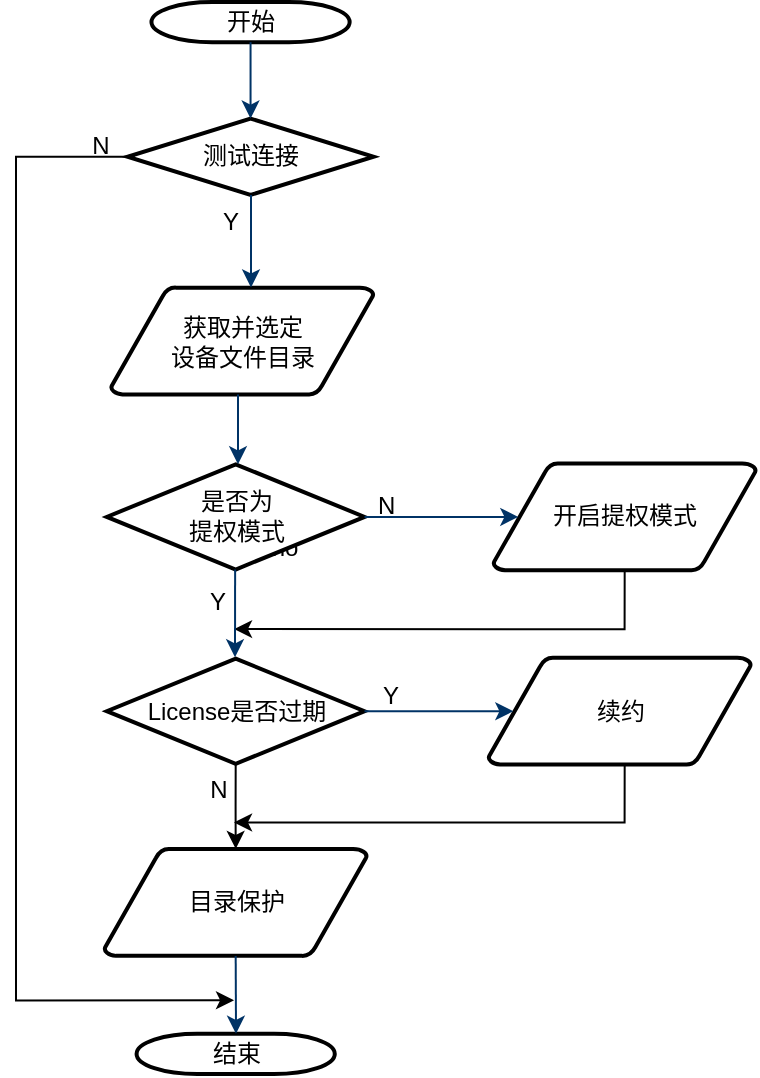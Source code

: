 <mxfile version="13.8.0" type="github">
  <diagram id="6a731a19-8d31-9384-78a2-239565b7b9f0" name="Page-1">
    <mxGraphModel dx="2014" dy="941" grid="0" gridSize="10" guides="1" tooltips="1" connect="1" arrows="1" fold="1" page="1" pageScale="1" pageWidth="413" pageHeight="583" background="#ffffff" math="0" shadow="0">
      <root>
        <mxCell id="0" />
        <mxCell id="1" parent="0" />
        <mxCell id="5Pun43XqyjxGOMB9m64_-78" value="" style="group" vertex="1" connectable="0" parent="1">
          <mxGeometry x="21" y="21" width="370" height="536" as="geometry" />
        </mxCell>
        <mxCell id="5Pun43XqyjxGOMB9m64_-77" value="" style="group" vertex="1" connectable="0" parent="5Pun43XqyjxGOMB9m64_-78">
          <mxGeometry width="370" height="536" as="geometry" />
        </mxCell>
        <mxCell id="5Pun43XqyjxGOMB9m64_-76" value="" style="group" vertex="1" connectable="0" parent="5Pun43XqyjxGOMB9m64_-77">
          <mxGeometry width="370" height="536" as="geometry" />
        </mxCell>
        <mxCell id="5Pun43XqyjxGOMB9m64_-75" value="" style="group" vertex="1" connectable="0" parent="5Pun43XqyjxGOMB9m64_-76">
          <mxGeometry width="370" height="536" as="geometry" />
        </mxCell>
        <mxCell id="2" value="开始" style="shape=mxgraph.flowchart.terminator;strokeWidth=2;gradientColor=none;gradientDirection=north;fontStyle=0;html=1;" parent="5Pun43XqyjxGOMB9m64_-75" vertex="1">
          <mxGeometry x="67.723" width="99.107" height="20.1" as="geometry" />
        </mxCell>
        <mxCell id="4" value="获取并选定&lt;br&gt;设备文件目录" style="shape=mxgraph.flowchart.data;strokeWidth=2;gradientColor=none;gradientDirection=north;fontStyle=0;html=1;" parent="5Pun43XqyjxGOMB9m64_-75" vertex="1">
          <mxGeometry x="47.489" y="142.71" width="131.317" height="53.6" as="geometry" />
        </mxCell>
        <mxCell id="5Pun43XqyjxGOMB9m64_-68" style="edgeStyle=orthogonalEdgeStyle;rounded=0;orthogonalLoop=1;jettySize=auto;html=1;exitX=0;exitY=0.5;exitDx=0;exitDy=0;exitPerimeter=0;" edge="1" parent="5Pun43XqyjxGOMB9m64_-75" source="6">
          <mxGeometry relative="1" as="geometry">
            <mxPoint x="109.018" y="499.15" as="targetPoint" />
            <Array as="points">
              <mxPoint y="77.72" />
            </Array>
          </mxGeometry>
        </mxCell>
        <mxCell id="6" value="测试连接" style="shape=mxgraph.flowchart.decision;strokeWidth=2;gradientColor=none;gradientDirection=north;fontStyle=0;html=1;" parent="5Pun43XqyjxGOMB9m64_-75" vertex="1">
          <mxGeometry x="55.748" y="58.29" width="123.058" height="38.19" as="geometry" />
        </mxCell>
        <mxCell id="9" style="entryX=0.5;entryY=0;entryPerimeter=0;fontStyle=1;strokeColor=#003366;strokeWidth=1;html=1;exitX=0.5;exitY=1;exitDx=0;exitDy=0;exitPerimeter=0;" parent="5Pun43XqyjxGOMB9m64_-75" source="2" target="6" edge="1">
          <mxGeometry relative="1" as="geometry">
            <mxPoint x="117.277" y="36.85" as="sourcePoint" />
          </mxGeometry>
        </mxCell>
        <mxCell id="11" value="Y" style="text;fontStyle=0;html=1;strokeColor=none;gradientColor=none;fillColor=none;strokeWidth=2;" parent="5Pun43XqyjxGOMB9m64_-75" vertex="1">
          <mxGeometry x="94.565" y="286.09" width="12.388" height="17.42" as="geometry" />
        </mxCell>
        <mxCell id="12" value="" style="edgeStyle=elbowEdgeStyle;elbow=horizontal;fontColor=#001933;fontStyle=1;strokeColor=#003366;strokeWidth=1;html=1;" parent="5Pun43XqyjxGOMB9m64_-75" source="6" target="4" edge="1">
          <mxGeometry x="-147.009" y="-40.2" width="82.589" height="67" as="geometry">
            <mxPoint x="-147.009" y="26.8" as="sourcePoint" />
            <mxPoint x="-64.42" y="-40.2" as="targetPoint" />
          </mxGeometry>
        </mxCell>
        <mxCell id="14" value="no" style="text;fontStyle=0;html=1;strokeColor=none;gradientColor=none;fillColor=none;strokeWidth=2;align=center;" parent="5Pun43XqyjxGOMB9m64_-75" vertex="1">
          <mxGeometry x="117.277" y="259.29" width="33.036" height="17.42" as="geometry" />
        </mxCell>
        <mxCell id="24" value="是否为&lt;br&gt;提权模式" style="shape=mxgraph.flowchart.decision;strokeWidth=2;gradientColor=none;gradientDirection=north;fontStyle=0;html=1;" parent="5Pun43XqyjxGOMB9m64_-75" vertex="1">
          <mxGeometry x="45.424" y="231.15" width="128.839" height="52.595" as="geometry" />
        </mxCell>
        <mxCell id="5Pun43XqyjxGOMB9m64_-55" value="" style="edgeStyle=elbowEdgeStyle;elbow=horizontal;fontStyle=1;strokeColor=#003366;strokeWidth=1;html=1;" edge="1" parent="5Pun43XqyjxGOMB9m64_-75" source="4" target="24">
          <mxGeometry x="-147.009" y="-40.2" width="82.589" height="67" as="geometry">
            <mxPoint x="115.34" y="196.31" as="sourcePoint" />
            <mxPoint x="115.34" y="388.6" as="targetPoint" />
          </mxGeometry>
        </mxCell>
        <mxCell id="5Pun43XqyjxGOMB9m64_-70" style="edgeStyle=orthogonalEdgeStyle;rounded=0;orthogonalLoop=1;jettySize=auto;html=1;exitX=0.5;exitY=1;exitDx=0;exitDy=0;exitPerimeter=0;" edge="1" parent="5Pun43XqyjxGOMB9m64_-75" source="5Pun43XqyjxGOMB9m64_-56">
          <mxGeometry relative="1" as="geometry">
            <mxPoint x="109.018" y="313.56" as="targetPoint" />
            <Array as="points">
              <mxPoint x="303.929" y="313.56" />
            </Array>
          </mxGeometry>
        </mxCell>
        <mxCell id="5Pun43XqyjxGOMB9m64_-56" value="开启提权模式" style="shape=mxgraph.flowchart.data;strokeWidth=2;gradientColor=none;gradientDirection=north;fontStyle=0;html=1;" vertex="1" parent="5Pun43XqyjxGOMB9m64_-75">
          <mxGeometry x="238.683" y="230.648" width="131.317" height="53.6" as="geometry" />
        </mxCell>
        <mxCell id="19" value="" style="edgeStyle=elbowEdgeStyle;elbow=horizontal;exitX=1;exitY=0.5;exitPerimeter=0;fontStyle=1;strokeColor=#003366;strokeWidth=1;html=1;exitDx=0;exitDy=0;entryX=0.095;entryY=0.5;entryDx=0;entryDy=0;entryPerimeter=0;" parent="5Pun43XqyjxGOMB9m64_-75" source="24" target="5Pun43XqyjxGOMB9m64_-56" edge="1">
          <mxGeometry x="-147.009" y="-40.2" width="82.589" height="67" as="geometry">
            <mxPoint x="170.46" y="415.4" as="sourcePoint" />
            <mxPoint x="-64.42" y="-40.2" as="targetPoint" />
            <Array as="points">
              <mxPoint x="208.125" y="257.28" />
              <mxPoint x="209.777" y="251.92" />
            </Array>
          </mxGeometry>
        </mxCell>
        <mxCell id="5Pun43XqyjxGOMB9m64_-59" value="" style="edgeStyle=elbowEdgeStyle;elbow=horizontal;fontStyle=1;strokeColor=#003366;strokeWidth=1;html=1;" edge="1" parent="5Pun43XqyjxGOMB9m64_-75">
          <mxGeometry x="-148.231" y="47.235" width="82.589" height="67" as="geometry">
            <mxPoint x="109.561" y="283.745" as="sourcePoint" />
            <mxPoint x="109.844" y="327.63" as="targetPoint" />
          </mxGeometry>
        </mxCell>
        <mxCell id="5Pun43XqyjxGOMB9m64_-60" value="N" style="text;fontStyle=0;html=1;strokeColor=none;gradientColor=none;fillColor=none;strokeWidth=2;" vertex="1" parent="5Pun43XqyjxGOMB9m64_-75">
          <mxGeometry x="178.806" y="237.85" width="12.801" height="17.42" as="geometry" />
        </mxCell>
        <mxCell id="5Pun43XqyjxGOMB9m64_-62" value="续约" style="shape=mxgraph.flowchart.data;strokeWidth=2;gradientColor=none;gradientDirection=north;fontStyle=0;html=1;" vertex="1" parent="5Pun43XqyjxGOMB9m64_-75">
          <mxGeometry x="236.205" y="327.798" width="131.317" height="53.6" as="geometry" />
        </mxCell>
        <mxCell id="5Pun43XqyjxGOMB9m64_-63" value="License是否过期" style="shape=mxgraph.flowchart.decision;strokeWidth=2;gradientColor=none;gradientDirection=north;fontStyle=0;html=1;" vertex="1" parent="5Pun43XqyjxGOMB9m64_-75">
          <mxGeometry x="45.424" y="328.3" width="128.839" height="52.595" as="geometry" />
        </mxCell>
        <mxCell id="5Pun43XqyjxGOMB9m64_-64" value="Y" style="text;html=1;align=center;verticalAlign=middle;resizable=0;points=[];autosize=1;" vertex="1" parent="5Pun43XqyjxGOMB9m64_-75">
          <mxGeometry x="98.281" y="100.5" width="18" height="18" as="geometry" />
        </mxCell>
        <mxCell id="5Pun43XqyjxGOMB9m64_-65" value="目录保护" style="shape=mxgraph.flowchart.data;strokeWidth=2;gradientColor=none;gradientDirection=north;fontStyle=0;html=1;" vertex="1" parent="5Pun43XqyjxGOMB9m64_-75">
          <mxGeometry x="44.185" y="423.44" width="131.317" height="53.6" as="geometry" />
        </mxCell>
        <mxCell id="5Pun43XqyjxGOMB9m64_-57" style="edgeStyle=orthogonalEdgeStyle;rounded=0;orthogonalLoop=1;jettySize=auto;html=1;exitX=0.5;exitY=1;exitDx=0;exitDy=0;exitPerimeter=0;entryX=0.5;entryY=0;entryDx=0;entryDy=0;entryPerimeter=0;" edge="1" parent="5Pun43XqyjxGOMB9m64_-75" source="5Pun43XqyjxGOMB9m64_-63" target="5Pun43XqyjxGOMB9m64_-65">
          <mxGeometry relative="1" as="geometry">
            <mxPoint x="249.192" y="415.261" as="targetPoint" />
          </mxGeometry>
        </mxCell>
        <mxCell id="5Pun43XqyjxGOMB9m64_-66" value="结束" style="shape=mxgraph.flowchart.terminator;strokeWidth=2;gradientColor=none;gradientDirection=north;fontStyle=0;html=1;" vertex="1" parent="5Pun43XqyjxGOMB9m64_-75">
          <mxGeometry x="60.29" y="515.9" width="99.107" height="20.1" as="geometry" />
        </mxCell>
        <mxCell id="5Pun43XqyjxGOMB9m64_-69" value="N" style="text;html=1;align=center;verticalAlign=middle;resizable=0;points=[];autosize=1;" vertex="1" parent="5Pun43XqyjxGOMB9m64_-75">
          <mxGeometry x="32.21" y="62.98" width="19" height="18" as="geometry" />
        </mxCell>
        <mxCell id="31" value="" style="edgeStyle=elbowEdgeStyle;elbow=horizontal;exitX=0.5;exitY=1;exitPerimeter=0;entryX=0.5;entryY=0;entryPerimeter=0;fontStyle=1;strokeColor=#003366;strokeWidth=1;html=1;exitDx=0;exitDy=0;entryDx=0;entryDy=0;" parent="5Pun43XqyjxGOMB9m64_-75" source="5Pun43XqyjxGOMB9m64_-65" target="5Pun43XqyjxGOMB9m64_-66" edge="1">
          <mxGeometry x="-147.009" y="-40.2" width="82.589" height="67" as="geometry">
            <mxPoint x="-147.009" y="26.8" as="sourcePoint" />
            <mxPoint x="-64.42" y="-40.2" as="targetPoint" />
          </mxGeometry>
        </mxCell>
        <mxCell id="5Pun43XqyjxGOMB9m64_-71" value="" style="edgeStyle=elbowEdgeStyle;elbow=horizontal;exitX=1;exitY=0.5;exitPerimeter=0;fontStyle=1;strokeColor=#003366;strokeWidth=1;html=1;exitDx=0;exitDy=0;entryX=0.095;entryY=0.5;entryDx=0;entryDy=0;entryPerimeter=0;" edge="1" parent="5Pun43XqyjxGOMB9m64_-75" source="5Pun43XqyjxGOMB9m64_-63" target="5Pun43XqyjxGOMB9m64_-62">
          <mxGeometry x="-138.75" y="-33.5" width="82.589" height="67" as="geometry">
            <mxPoint x="182.522" y="264.147" as="sourcePoint" />
            <mxPoint x="229.598" y="354.43" as="targetPoint" />
            <Array as="points">
              <mxPoint x="229.598" y="355.1" />
              <mxPoint x="214.732" y="347.73" />
              <mxPoint x="218.036" y="258.62" />
            </Array>
          </mxGeometry>
        </mxCell>
        <mxCell id="5Pun43XqyjxGOMB9m64_-72" style="edgeStyle=orthogonalEdgeStyle;rounded=0;orthogonalLoop=1;jettySize=auto;html=1;exitX=0.5;exitY=1;exitDx=0;exitDy=0;exitPerimeter=0;" edge="1" parent="5Pun43XqyjxGOMB9m64_-75">
          <mxGeometry relative="1" as="geometry">
            <mxPoint x="304.342" y="380.895" as="sourcePoint" />
            <mxPoint x="109.018" y="410.207" as="targetPoint" />
            <Array as="points">
              <mxPoint x="303.929" y="410.207" />
            </Array>
          </mxGeometry>
        </mxCell>
        <mxCell id="5Pun43XqyjxGOMB9m64_-73" value="Y" style="text;html=1;align=center;verticalAlign=middle;resizable=0;points=[];autosize=1;" vertex="1" parent="5Pun43XqyjxGOMB9m64_-75">
          <mxGeometry x="177.567" y="338.35" width="18" height="18" as="geometry" />
        </mxCell>
        <mxCell id="5Pun43XqyjxGOMB9m64_-74" value="N" style="text;html=1;align=center;verticalAlign=middle;resizable=0;points=[];autosize=1;" vertex="1" parent="5Pun43XqyjxGOMB9m64_-75">
          <mxGeometry x="91.261" y="385.25" width="19" height="18" as="geometry" />
        </mxCell>
      </root>
    </mxGraphModel>
  </diagram>
</mxfile>
